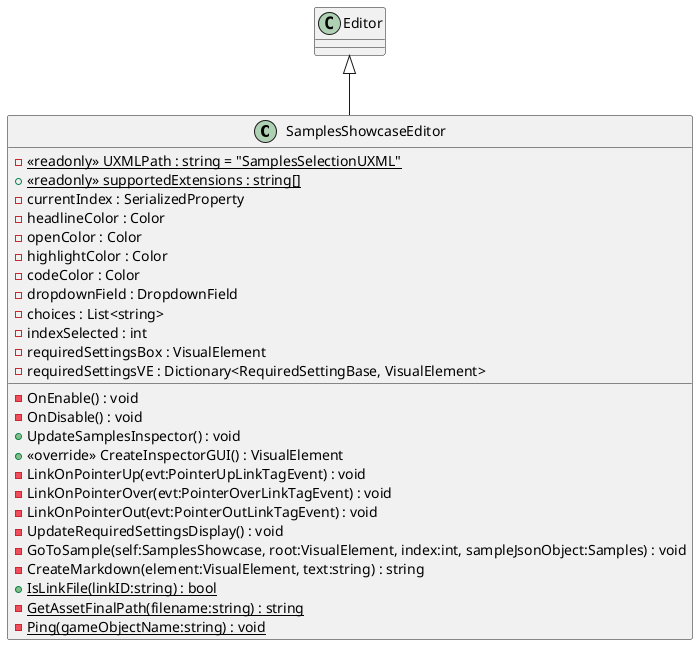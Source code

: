 @startuml
class SamplesShowcaseEditor {
    - {static} <<readonly>> UXMLPath : string = "SamplesSelectionUXML"
    + {static} <<readonly>> supportedExtensions : string[]
    - currentIndex : SerializedProperty
    - headlineColor : Color
    - openColor : Color
    - highlightColor : Color
    - codeColor : Color
    - dropdownField : DropdownField
    - choices : List<string>
    - indexSelected : int
    - requiredSettingsBox : VisualElement
    - requiredSettingsVE : Dictionary<RequiredSettingBase, VisualElement>
    - OnEnable() : void
    - OnDisable() : void
    + UpdateSamplesInspector() : void
    + <<override>> CreateInspectorGUI() : VisualElement
    - LinkOnPointerUp(evt:PointerUpLinkTagEvent) : void
    - LinkOnPointerOver(evt:PointerOverLinkTagEvent) : void
    - LinkOnPointerOut(evt:PointerOutLinkTagEvent) : void
    - UpdateRequiredSettingsDisplay() : void
    - GoToSample(self:SamplesShowcase, root:VisualElement, index:int, sampleJsonObject:Samples) : void
    - CreateMarkdown(element:VisualElement, text:string) : string
    + {static} IsLinkFile(linkID:string) : bool
    - {static} GetAssetFinalPath(filename:string) : string
    - {static} Ping(gameObjectName:string) : void
}
Editor <|-- SamplesShowcaseEditor
@enduml
